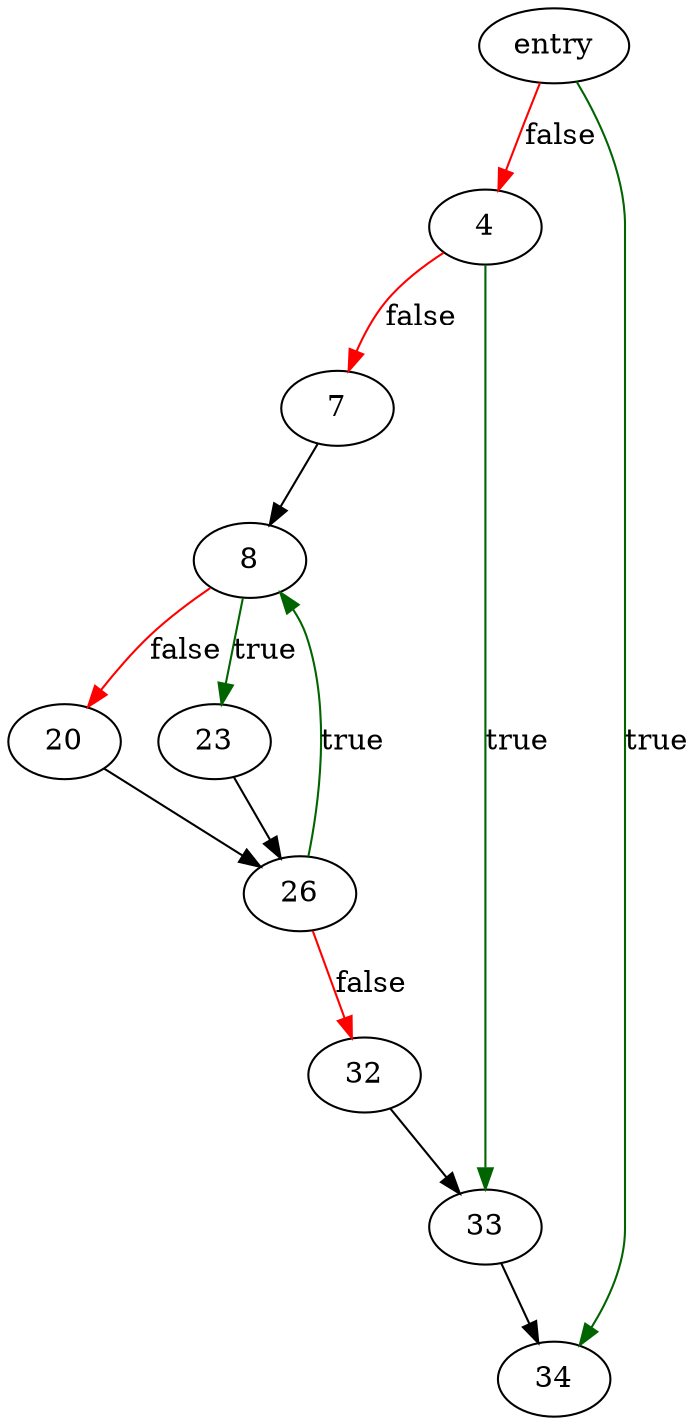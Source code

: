 digraph "interrupt_handler" {
	// Node definitions.
	1 [label=entry];
	4;
	7;
	8;
	20;
	23;
	26;
	32;
	33;
	34;

	// Edge definitions.
	1 -> 4 [
		color=red
		label=false
	];
	1 -> 34 [
		color=darkgreen
		label=true
	];
	4 -> 7 [
		color=red
		label=false
	];
	4 -> 33 [
		color=darkgreen
		label=true
	];
	7 -> 8;
	8 -> 20 [
		color=red
		label=false
	];
	8 -> 23 [
		color=darkgreen
		label=true
	];
	20 -> 26;
	23 -> 26;
	26 -> 8 [
		color=darkgreen
		label=true
	];
	26 -> 32 [
		color=red
		label=false
	];
	32 -> 33;
	33 -> 34;
}